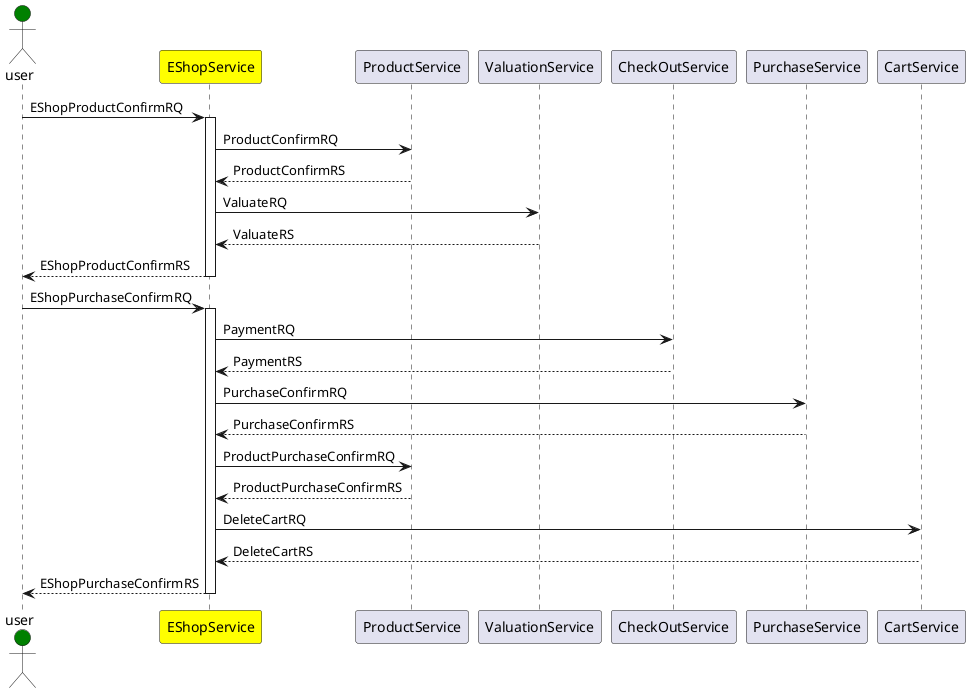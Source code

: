 @startuml

actor user #green
participant EShopService #yellow

user -> EShopService : EShopProductConfirmRQ
activate EShopService

EShopService -> ProductService : ProductConfirmRQ
ProductService --> EShopService : ProductConfirmRS

EShopService -> ValuationService : ValuateRQ
ValuationService --> EShopService : ValuateRS

EShopService --> user : EShopProductConfirmRS
deactivate EShopService

user -> EShopService : EShopPurchaseConfirmRQ
activate EShopService

EShopService -> CheckOutService : PaymentRQ
CheckOutService --> EShopService : PaymentRS
EShopService -> PurchaseService : PurchaseConfirmRQ
PurchaseService --> EShopService : PurchaseConfirmRS

EShopService -> ProductService : ProductPurchaseConfirmRQ
ProductService --> EShopService : ProductPurchaseConfirmRS

EShopService -> CartService : DeleteCartRQ
CartService --> EShopService : DeleteCartRS

EShopService --> user : EShopPurchaseConfirmRS
deactivate EShopService



@enduml